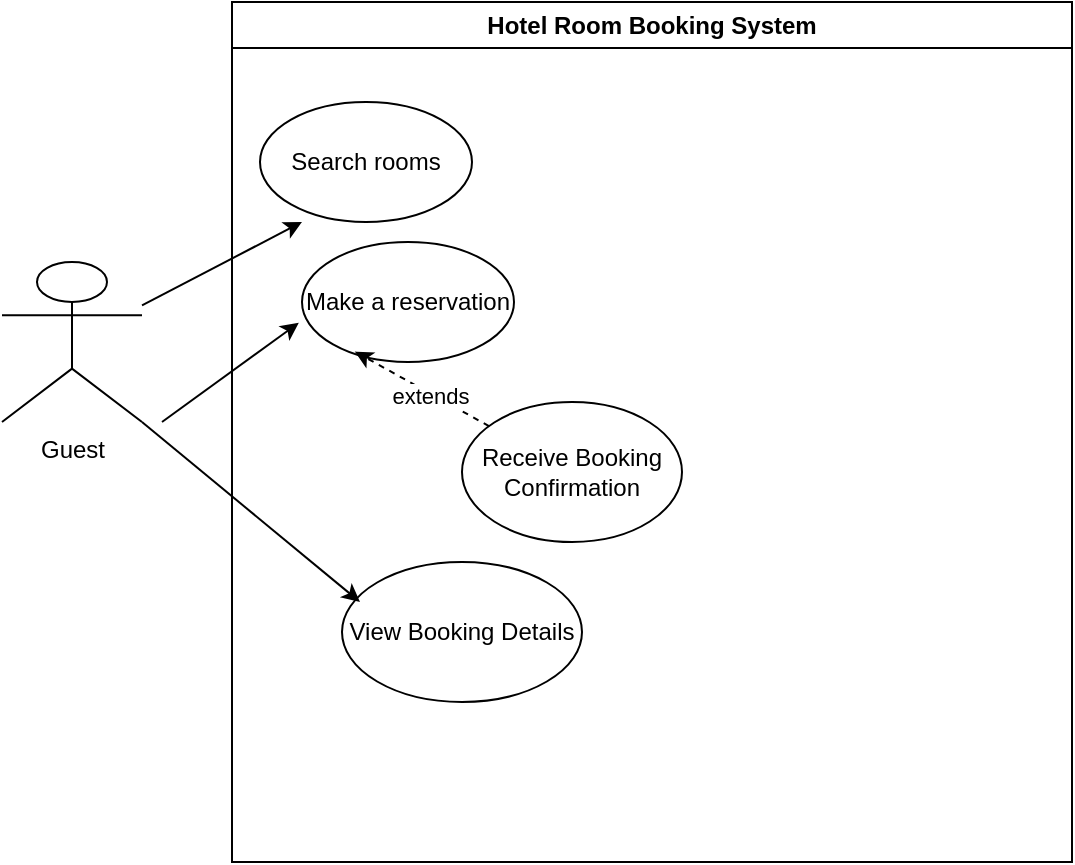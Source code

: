 <mxfile version="24.0.7" type="device">
  <diagram name="Page-1" id="ORnPTh3npH-ke8jxG14F">
    <mxGraphModel dx="1002" dy="569" grid="1" gridSize="10" guides="1" tooltips="1" connect="1" arrows="1" fold="1" page="1" pageScale="1" pageWidth="850" pageHeight="1100" math="0" shadow="0">
      <root>
        <mxCell id="0" />
        <mxCell id="1" parent="0" />
        <mxCell id="WV7y1_IpErf_u2PDvJTR-1" value="Hotel Room Booking System" style="swimlane;whiteSpace=wrap;html=1;" parent="1" vertex="1">
          <mxGeometry x="215" y="100" width="420" height="430" as="geometry" />
        </mxCell>
        <mxCell id="WV7y1_IpErf_u2PDvJTR-3" value="Search rooms" style="ellipse;whiteSpace=wrap;html=1;" parent="WV7y1_IpErf_u2PDvJTR-1" vertex="1">
          <mxGeometry x="14" y="50" width="106" height="60" as="geometry" />
        </mxCell>
        <mxCell id="WV7y1_IpErf_u2PDvJTR-6" value="Make a reservation" style="ellipse;whiteSpace=wrap;html=1;" parent="WV7y1_IpErf_u2PDvJTR-1" vertex="1">
          <mxGeometry x="35" y="120" width="106" height="60" as="geometry" />
        </mxCell>
        <mxCell id="WV7y1_IpErf_u2PDvJTR-5" value="View Booking Details" style="ellipse;whiteSpace=wrap;html=1;" parent="WV7y1_IpErf_u2PDvJTR-1" vertex="1">
          <mxGeometry x="55" y="280" width="120" height="70" as="geometry" />
        </mxCell>
        <mxCell id="WV7y1_IpErf_u2PDvJTR-7" value="Receive Booking Confirmation" style="ellipse;whiteSpace=wrap;html=1;" parent="WV7y1_IpErf_u2PDvJTR-1" vertex="1">
          <mxGeometry x="115" y="200" width="110" height="70" as="geometry" />
        </mxCell>
        <mxCell id="WV7y1_IpErf_u2PDvJTR-28" style="rounded=0;orthogonalLoop=1;jettySize=auto;html=1;entryX=0.249;entryY=0.913;entryDx=0;entryDy=0;entryPerimeter=0;dashed=1;" parent="WV7y1_IpErf_u2PDvJTR-1" source="WV7y1_IpErf_u2PDvJTR-7" target="WV7y1_IpErf_u2PDvJTR-6" edge="1">
          <mxGeometry relative="1" as="geometry" />
        </mxCell>
        <mxCell id="WV7y1_IpErf_u2PDvJTR-29" value="extends" style="edgeLabel;html=1;align=center;verticalAlign=middle;resizable=0;points=[];" parent="WV7y1_IpErf_u2PDvJTR-28" vertex="1" connectable="0">
          <mxGeometry x="-0.108" y="1" relative="1" as="geometry">
            <mxPoint as="offset" />
          </mxGeometry>
        </mxCell>
        <mxCell id="P4F1td_gvrzvlL1YNcWB-2" value="" style="endArrow=classic;html=1;rounded=0;" parent="WV7y1_IpErf_u2PDvJTR-1" source="WV7y1_IpErf_u2PDvJTR-2" edge="1">
          <mxGeometry width="50" height="50" relative="1" as="geometry">
            <mxPoint x="-15" y="160" as="sourcePoint" />
            <mxPoint x="35" y="110" as="targetPoint" />
          </mxGeometry>
        </mxCell>
        <mxCell id="P4F1td_gvrzvlL1YNcWB-7" value="" style="endArrow=classic;html=1;rounded=0;exitX=1;exitY=1;exitDx=0;exitDy=0;exitPerimeter=0;" parent="WV7y1_IpErf_u2PDvJTR-1" source="WV7y1_IpErf_u2PDvJTR-2" edge="1">
          <mxGeometry width="50" height="50" relative="1" as="geometry">
            <mxPoint x="14" y="350" as="sourcePoint" />
            <mxPoint x="64" y="300" as="targetPoint" />
          </mxGeometry>
        </mxCell>
        <mxCell id="WV7y1_IpErf_u2PDvJTR-2" value="Guest" style="shape=umlActor;verticalLabelPosition=bottom;verticalAlign=top;html=1;outlineConnect=0;" parent="1" vertex="1">
          <mxGeometry x="100" y="230" width="70" height="80" as="geometry" />
        </mxCell>
        <mxCell id="P4F1td_gvrzvlL1YNcWB-4" value="" style="endArrow=classic;html=1;rounded=0;entryX=-0.015;entryY=0.673;entryDx=0;entryDy=0;entryPerimeter=0;" parent="1" target="WV7y1_IpErf_u2PDvJTR-6" edge="1">
          <mxGeometry width="50" height="50" relative="1" as="geometry">
            <mxPoint x="180" y="310" as="sourcePoint" />
            <mxPoint x="230" y="260" as="targetPoint" />
          </mxGeometry>
        </mxCell>
      </root>
    </mxGraphModel>
  </diagram>
</mxfile>
